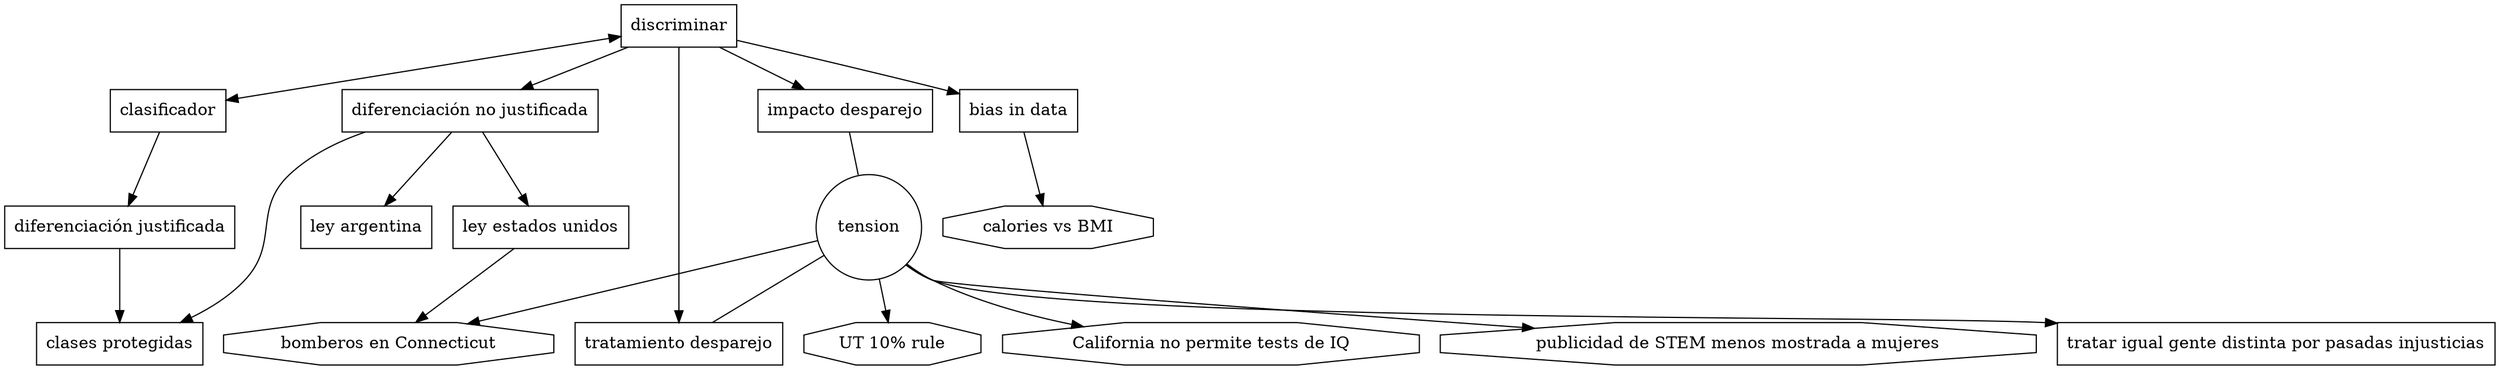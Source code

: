 digraph fairness {
    node [shape=box];
    discrimination [ label="discriminar" ];
    classifier [ label="clasificador" ];
    justified_discrimination [ label="diferenciación justificada" ]
    unjustified_discrimination [ label="diferenciación no justificada" ]
    protected_classes [ label="clases protegidas" ]
    arg_law [ label="ley argentina" ]
    usa_law [ label="ley estados unidos" ]
    disparate_treatment [ label="tratamiento desparejo" ]
    disparate_impact [ label="impacto desparejo" ]
    treat_similarly_disimilar_people_because_of_past_injustice [ label="tratar igual gente distinta por pasadas injusticias" ]
    impact_treatment_tension[ label="tension" shape="circle" ]
    firefighter_connecticut [ label="bomberos en Connecticut" shape="polygon" sides="8" ]
    ut_10percent_rule [ label="UT 10% rule" shape="polygon" sides="8" ]
    california_ban_iq_test [ label="California no permite tests de IQ" shape="polygon" sides="8" ]
    stem_ad [ label="publicidad de STEM menos mostrada a mujeres" shape="polygon" sides="8" ]

    // a survey on bias and fairness in Machine Learning, mehrabi
    bias_in_data [ label="bias in data" ]
    calories_bmi [ label="calories vs BMI" shape="polygon" sides="8" ]

    discrimination->classifier [ dir=both ]
    discrimination->unjustified_discrimination
    classifier->justified_discrimination
    justified_discrimination->protected_classes
    unjustified_discrimination->protected_classes
    unjustified_discrimination->usa_law
    unjustified_discrimination->arg_law
    usa_law->firefighter_connecticut
    discrimination->disparate_treatment
    discrimination->disparate_impact
    disparate_impact->impact_treatment_tension->disparate_treatment [ dir=none maxlen=0.1 ]
    impact_treatment_tension->firefighter_connecticut
    impact_treatment_tension->ut_10percent_rule
    impact_treatment_tension->california_ban_iq_test
    impact_treatment_tension->treat_similarly_disimilar_people_because_of_past_injustice
    impact_treatment_tension->stem_ad

    discrimination->bias_in_data
    bias_in_data->calories_bmi
}

/*
no discriminación narrow: treat similar people similarly
broad: equal oportunity if equally talented and ambitious
in between: treat similarly disimilar people similarly becuase they look disimilar because of a past injustice (e.g.: born poor)

black names 50% less callback chances in cv
bias training doesn't work, formalize decision making does

ML can help formilizing

discovering differences:
* skewed sample (e.g.: policing in dangerous neighbourhood), feedback loop
* tainted examples, biased labels (e.g.: manager performance reviews)

coping with differences:
* limited features (e.g.: less reliable for minority)
* sample size disparity, minority may be a small % and may not affect metrics (e.g.: accuracy) significantly

understading disparity:
* relevant proxies (with rich data membership cannot be avoidable)

disparate impact may be justified by ML, but it would not be acceptable

# techniques used

independence: C ind A
separation: C ind A cond Y
sufficiency: Y ind A cond C


## independence

same acceptance rate (demographic parity, statistical parity)}
one way to approach: representation learning, learn to maximize result while minimizing the difference in an intermediate representation
shortcoming:
* ignores correlation between the target var and the sensitive attr
* sensitive to sample size disparity
desirable long term goal

## separation

mismo TPR/FPR
ROC de ambos grupo establecen la frontera

## sufficiency
calibrar cada grupo para poder obtener una probabilidad

# Todos los pares son mutuamente excluyentes

?

# Incluso haciendo estas cosas se puede mantener el sesgo

https://pubsonline.informs.org/doi/10.1287/mnsc.2018.3093

a survey on bias and fairness in Machine Learning, mehrabi
ejemplo de bias en data, calorías vs bmi
muchos tipos de biases
group granularity trade (142)
definiciones de fairness (mismas chances, mismas oportunidades, pridad demográfica, etc) (123)
puede ser dañino (80)
pre/in/post processing

fairness in criminal Justice risk assessments
definiciones de fairness en una matriz de confusión
imposibilidades de lograr
*/

/*
digraph g {
graph [
rankdir = "LR"
bgcolor = "white:lightblue"
style="filled"
gradientangle = 270];
node [
fontsize = "16"
shape = "ellipse"
style="filled"
gradientangle=90
];
edge [
];
"node0" [
label = "<f0> 0x10ba8| <f1>"
shape = "record"
gradientangle="90"
fillcolor = "yellow:blue"
];
"node1" [
label = "<f0> 0xf7fc4380| <f1> | <f2> |-1"
shape = "record"
fillcolor = "blue:red"
gradientangle = 0
];
"node2" [
label = "<f0> 0xf7fc44b8| | |2"
shape = "record"
fillcolor = "brown:yellow"
gradientangle = 90
];
"node3" [
label = "<f0> 3.43322790286038071e-06|44.79998779296875|0 | <f1>"
shape = "record"
fillcolor = "green:red"
gradientangle = 90
];
"node4" [
label = "<f0> 0xf7fc4380| <f1> | <f2> |2"
shape = "record"
fillcolor = "red:green"
gradientangle = 0
];
"node5" [
label = "<f0> (nil)| | |-1"
shape = "record"
fillcolor = "red:red"
gradientangle = 90
];
"node6" [
label = "<f0> 0xf7fc4380| <f1> | <f2> |1"
shape = "record"
fillcolor = "orange:green"
];
"node7" [
label = "<f0> 0xf7fc4380| <f1> | <f2> |2"
shape = "record"
fillcolor = "cyan:green"
];
"node8" [
label = "<f0> (nil)| | |-1"
shape = "record"
fillcolor = "cyan:cyan"
];
"node9" [
label = "<f0> (nil)| | |-1"
shape = "record"
fillcolor = "orange:orange"
gradientangle = 90
];
"node10" [
label = "<f0> (nil)| <f1> | <f2> |-1"
shape = "record"
fillcolor = "magenta:green"
];
"node11" [
label = "<f0> (nil)| <f1> | <f2> |-1"
shape = "record"
fillcolor = "red:green"
];
"node12" [
label = "<f0> 0xf7fc43e0| | |1"
shape = "record"
fillcolor = "magenta:magenta"
];
"node0":f0 -> "node1":f0 [
id = 0
];
"node0":f1 -> "node2":f0 [
id = 1
];
"node1":f0 -> "node3":f0 [
id = 2
];
"node1":f1 -> "node4":f0 [
id = 3
];
"node1":f2 -> "node5":f0 [
id = 4
];
"node4":f0 -> "node3":f1 [
id = 5
];
"node4":f1 -> "node6":f0 [
id = 6
];
"node4":f2 -> "node10":f0 [
id = 7
];
"node6":f0 -> "node3":f1 [
id = 8
];
"node6":f1 -> "node7":f0 [
id = 9
];
"node6":f2 -> "node9":f0 [
id = 10
];
"node7":f0 -> "node3":f1 [
id = 11
];
"node7":f1 -> "node1":f0 [
id = 12
];
"node7":f2 -> "node8":f0 [
id = 13
];
"node10":f1 -> "node11":f0 [
id = 14
];
"node10":f2 -> "node12":f0 [
id = 15
];
"node11":f2 -> "node1":f0 [
id = 16
];
}
*/
